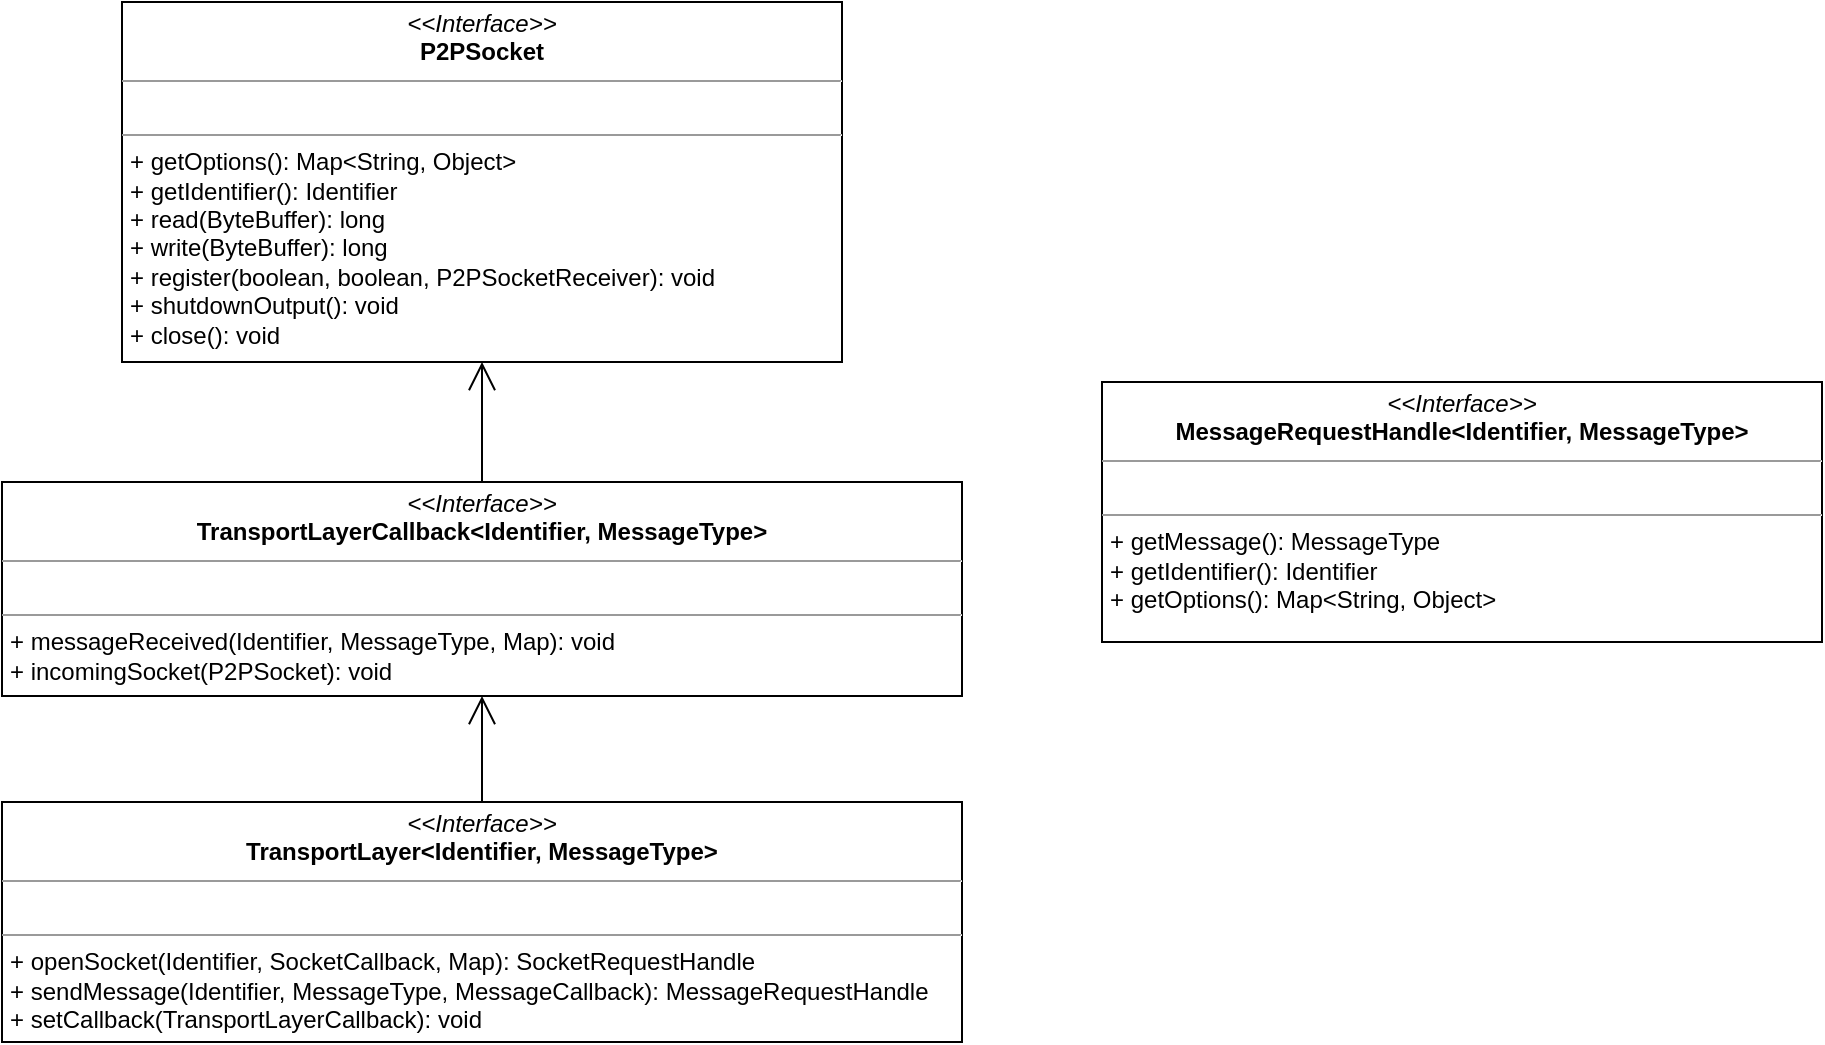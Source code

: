 <mxfile version="20.8.10" type="github">
  <diagram id="C5RBs43oDa-KdzZeNtuy" name="Page-1">
    <mxGraphModel dx="1290" dy="-596" grid="1" gridSize="10" guides="1" tooltips="1" connect="1" arrows="1" fold="1" page="1" pageScale="1" pageWidth="827" pageHeight="1169" math="0" shadow="0">
      <root>
        <mxCell id="WIyWlLk6GJQsqaUBKTNV-0" />
        <mxCell id="WIyWlLk6GJQsqaUBKTNV-1" parent="WIyWlLk6GJQsqaUBKTNV-0" />
        <mxCell id="ppgxe4hvUcSwGKU7Y1Ct-5" value="&lt;p style=&quot;margin:0px;margin-top:4px;text-align:center;&quot;&gt;&lt;i&gt;&amp;lt;&amp;lt;Interface&amp;gt;&amp;gt;&lt;/i&gt;&lt;br&gt;&lt;b style=&quot;&quot;&gt;TransportLayerCallback&lt;/b&gt;&lt;b&gt;&amp;lt;Identifier, MessageType&amp;gt;&lt;/b&gt;&lt;/p&gt;&lt;hr size=&quot;1&quot;&gt;&lt;p style=&quot;margin:0px;margin-left:4px;&quot;&gt;&lt;br&gt;&lt;/p&gt;&lt;hr size=&quot;1&quot;&gt;&lt;p style=&quot;margin:0px;margin-left:4px;&quot;&gt;+ messageReceived&lt;span style=&quot;background-color: initial;&quot;&gt;(Identifier, MessageType, Map): void&lt;/span&gt;&lt;/p&gt;&lt;p style=&quot;margin:0px;margin-left:4px;&quot;&gt;+&amp;nbsp;incomingSocket(P2PSocket)&lt;span style=&quot;background-color: initial;&quot;&gt;: void&lt;/span&gt;&lt;/p&gt;" style="verticalAlign=top;align=left;overflow=fill;fontSize=12;fontFamily=Helvetica;html=1;rounded=0;shadow=0;comic=0;labelBackgroundColor=none;strokeWidth=1" vertex="1" parent="WIyWlLk6GJQsqaUBKTNV-1">
          <mxGeometry x="140" y="1520" width="480" height="107" as="geometry" />
        </mxCell>
        <mxCell id="ppgxe4hvUcSwGKU7Y1Ct-6" value="&lt;p style=&quot;margin:0px;margin-top:4px;text-align:center;&quot;&gt;&lt;i&gt;&amp;lt;&amp;lt;Interface&amp;gt;&amp;gt;&lt;/i&gt;&lt;br&gt;&lt;b style=&quot;&quot;&gt;P2PSocket&lt;/b&gt;&lt;/p&gt;&lt;hr size=&quot;1&quot;&gt;&lt;p style=&quot;margin:0px;margin-left:4px;&quot;&gt;&lt;br&gt;&lt;/p&gt;&lt;hr size=&quot;1&quot;&gt;&lt;p style=&quot;margin:0px;margin-left:4px;&quot;&gt;+ getOptions()&lt;span style=&quot;background-color: initial;&quot;&gt;: Map&amp;lt;String, Object&amp;gt;&lt;/span&gt;&lt;/p&gt;&lt;p style=&quot;margin:0px;margin-left:4px;&quot;&gt;+ getIdentifier(): Identifier&lt;/p&gt;&lt;p style=&quot;margin:0px;margin-left:4px;&quot;&gt;+ read(ByteBuffer): long&lt;/p&gt;&lt;p style=&quot;margin:0px;margin-left:4px;&quot;&gt;+ write(ByteBuffer): long&lt;/p&gt;&lt;p style=&quot;margin:0px;margin-left:4px;&quot;&gt;+ register(boolean, boolean, P2PSocketReceiver): void&lt;/p&gt;&lt;p style=&quot;margin:0px;margin-left:4px;&quot;&gt;&lt;span style=&quot;background-color: initial;&quot;&gt;+ shutdownOutput(): void&lt;/span&gt;&lt;/p&gt;&lt;p style=&quot;margin:0px;margin-left:4px;&quot;&gt;&lt;span style=&quot;background-color: initial;&quot;&gt;+ close(): void&lt;/span&gt;&lt;/p&gt;" style="verticalAlign=top;align=left;overflow=fill;fontSize=12;fontFamily=Helvetica;html=1;rounded=0;shadow=0;comic=0;labelBackgroundColor=none;strokeWidth=1" vertex="1" parent="WIyWlLk6GJQsqaUBKTNV-1">
          <mxGeometry x="200" y="1280" width="360" height="180" as="geometry" />
        </mxCell>
        <mxCell id="ppgxe4hvUcSwGKU7Y1Ct-7" value="" style="endArrow=open;endFill=1;endSize=12;html=1;rounded=0;" edge="1" parent="WIyWlLk6GJQsqaUBKTNV-1" source="ppgxe4hvUcSwGKU7Y1Ct-5" target="ppgxe4hvUcSwGKU7Y1Ct-6">
          <mxGeometry width="160" relative="1" as="geometry">
            <mxPoint x="330" y="1480" as="sourcePoint" />
            <mxPoint x="490" y="1480" as="targetPoint" />
          </mxGeometry>
        </mxCell>
        <mxCell id="ppgxe4hvUcSwGKU7Y1Ct-8" value="&lt;p style=&quot;margin:0px;margin-top:4px;text-align:center;&quot;&gt;&lt;i&gt;&amp;lt;&amp;lt;Interface&amp;gt;&amp;gt;&lt;/i&gt;&lt;br&gt;&lt;b style=&quot;&quot;&gt;TransportLayer&lt;/b&gt;&lt;b&gt;&amp;lt;Identifier, MessageType&amp;gt;&lt;/b&gt;&lt;/p&gt;&lt;hr size=&quot;1&quot;&gt;&lt;p style=&quot;margin:0px;margin-left:4px;&quot;&gt;&lt;br&gt;&lt;/p&gt;&lt;hr size=&quot;1&quot;&gt;&lt;p style=&quot;margin:0px;margin-left:4px;&quot;&gt;+ openSocket&lt;span style=&quot;background-color: initial;&quot;&gt;(Identifier, SocketCallback, Map): SocketRequestHandle&lt;/span&gt;&lt;/p&gt;&lt;p style=&quot;margin:0px;margin-left:4px;&quot;&gt;+&amp;nbsp;sendMessage(Identifier, MessageType, MessageCallback)&lt;span style=&quot;background-color: initial;&quot;&gt;: MessageRequestHandle&lt;/span&gt;&lt;/p&gt;&lt;p style=&quot;margin:0px;margin-left:4px;&quot;&gt;&lt;span style=&quot;background-color: initial;&quot;&gt;+ setCallback(TransportLayerCallback): void&lt;/span&gt;&lt;/p&gt;" style="verticalAlign=top;align=left;overflow=fill;fontSize=12;fontFamily=Helvetica;html=1;rounded=0;shadow=0;comic=0;labelBackgroundColor=none;strokeWidth=1" vertex="1" parent="WIyWlLk6GJQsqaUBKTNV-1">
          <mxGeometry x="140" y="1680" width="480" height="120" as="geometry" />
        </mxCell>
        <mxCell id="ppgxe4hvUcSwGKU7Y1Ct-9" value="" style="endArrow=open;endFill=1;endSize=12;html=1;rounded=0;" edge="1" parent="WIyWlLk6GJQsqaUBKTNV-1" source="ppgxe4hvUcSwGKU7Y1Ct-8" target="ppgxe4hvUcSwGKU7Y1Ct-5">
          <mxGeometry width="160" relative="1" as="geometry">
            <mxPoint x="390" y="1530" as="sourcePoint" />
            <mxPoint x="390" y="1470" as="targetPoint" />
          </mxGeometry>
        </mxCell>
        <mxCell id="ppgxe4hvUcSwGKU7Y1Ct-10" value="&lt;p style=&quot;margin:0px;margin-top:4px;text-align:center;&quot;&gt;&lt;i&gt;&amp;lt;&amp;lt;Interface&amp;gt;&amp;gt;&lt;/i&gt;&lt;br&gt;&lt;b style=&quot;&quot;&gt;MessageRequestHandle&amp;lt;Identifier, MessageType&amp;gt;&lt;/b&gt;&lt;/p&gt;&lt;hr size=&quot;1&quot;&gt;&lt;p style=&quot;margin:0px;margin-left:4px;&quot;&gt;&lt;br&gt;&lt;/p&gt;&lt;hr size=&quot;1&quot;&gt;&lt;p style=&quot;margin:0px;margin-left:4px;&quot;&gt;+ getMessage(): MessageType&lt;/p&gt;&lt;p style=&quot;margin:0px;margin-left:4px;&quot;&gt;+ getIdentifier(): Identifier&lt;/p&gt;&lt;p style=&quot;border-color: var(--border-color); margin: 0px 0px 0px 4px;&quot;&gt;+ getOptions(): Map&amp;lt;String, Object&amp;gt;&lt;/p&gt;&lt;p style=&quot;margin:0px;margin-left:4px;&quot;&gt;&lt;br&gt;&lt;/p&gt;" style="verticalAlign=top;align=left;overflow=fill;fontSize=12;fontFamily=Helvetica;html=1;rounded=0;shadow=0;comic=0;labelBackgroundColor=none;strokeWidth=1" vertex="1" parent="WIyWlLk6GJQsqaUBKTNV-1">
          <mxGeometry x="690" y="1470" width="360" height="130" as="geometry" />
        </mxCell>
      </root>
    </mxGraphModel>
  </diagram>
</mxfile>
